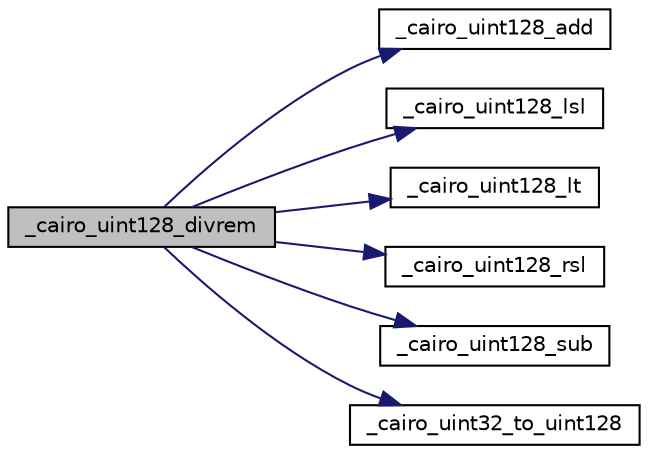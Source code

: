 digraph "_cairo_uint128_divrem"
{
 // LATEX_PDF_SIZE
  edge [fontname="Helvetica",fontsize="10",labelfontname="Helvetica",labelfontsize="10"];
  node [fontname="Helvetica",fontsize="10",shape=record];
  rankdir="LR";
  Node1 [label="_cairo_uint128_divrem",height=0.2,width=0.4,color="black", fillcolor="grey75", style="filled", fontcolor="black",tooltip=" "];
  Node1 -> Node2 [color="midnightblue",fontsize="10",style="solid",fontname="Helvetica"];
  Node2 [label="_cairo_uint128_add",height=0.2,width=0.4,color="black", fillcolor="white", style="filled",URL="$cairo-wideint_8c.html#ac5ea95d722e772cbae83ad6659a629fe",tooltip=" "];
  Node1 -> Node3 [color="midnightblue",fontsize="10",style="solid",fontname="Helvetica"];
  Node3 [label="_cairo_uint128_lsl",height=0.2,width=0.4,color="black", fillcolor="white", style="filled",URL="$cairo-wideint_8c.html#a0dcc5a4047b43752da4c9a6acd959903",tooltip=" "];
  Node1 -> Node4 [color="midnightblue",fontsize="10",style="solid",fontname="Helvetica"];
  Node4 [label="_cairo_uint128_lt",height=0.2,width=0.4,color="black", fillcolor="white", style="filled",URL="$cairo-wideint_8c.html#aa7f16a7219ad7534bf766af26589de40",tooltip=" "];
  Node1 -> Node5 [color="midnightblue",fontsize="10",style="solid",fontname="Helvetica"];
  Node5 [label="_cairo_uint128_rsl",height=0.2,width=0.4,color="black", fillcolor="white", style="filled",URL="$cairo-wideint_8c.html#a6591001de314b365318db0edc7950fde",tooltip=" "];
  Node1 -> Node6 [color="midnightblue",fontsize="10",style="solid",fontname="Helvetica"];
  Node6 [label="_cairo_uint128_sub",height=0.2,width=0.4,color="black", fillcolor="white", style="filled",URL="$cairo-wideint_8c.html#a4ac7f020e382247e3693fb1597e41fdf",tooltip=" "];
  Node1 -> Node7 [color="midnightblue",fontsize="10",style="solid",fontname="Helvetica"];
  Node7 [label="_cairo_uint32_to_uint128",height=0.2,width=0.4,color="black", fillcolor="white", style="filled",URL="$cairo-wideint_8c.html#a23416e4346eb40467a88a873acc55057",tooltip=" "];
}
